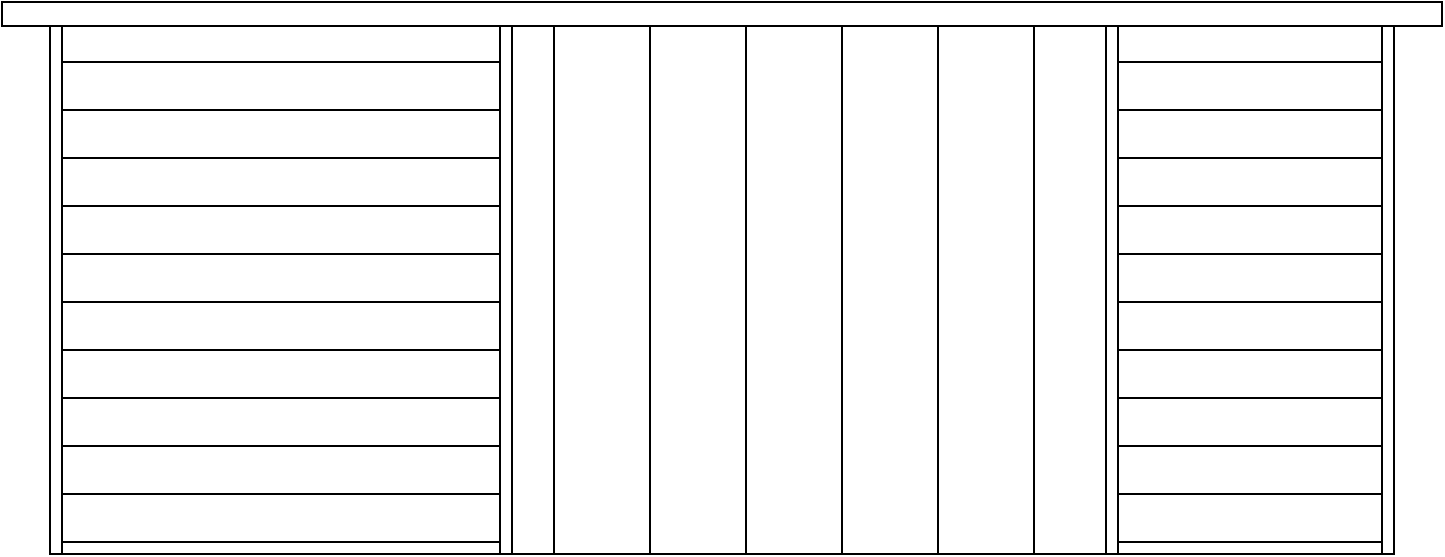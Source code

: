 <mxfile version="10.6.9" type="github"><diagram id="NxlQ8bqLyU6EwYpoMopH" name="Page-1"><mxGraphModel dx="754" dy="465" grid="1" gridSize="6" guides="1" tooltips="1" connect="1" arrows="1" fold="1" page="1" pageScale="1" pageWidth="1100" pageHeight="850" math="0" shadow="0"><root><mxCell id="0"/><mxCell id="1" parent="0"/><mxCell id="kO-maVPEDU3jo5znh7mr-1" value="" style="rounded=0;whiteSpace=wrap;html=1;" vertex="1" parent="1"><mxGeometry x="264" y="72" width="672" height="264" as="geometry"/></mxCell><mxCell id="kO-maVPEDU3jo5znh7mr-9" value="" style="rounded=0;whiteSpace=wrap;html=1;" vertex="1" parent="1"><mxGeometry x="270" y="282" width="660" height="24" as="geometry"/></mxCell><mxCell id="kO-maVPEDU3jo5znh7mr-2" value="" style="rounded=0;whiteSpace=wrap;html=1;" vertex="1" parent="1"><mxGeometry x="240" y="60" width="720" height="12" as="geometry"/></mxCell><mxCell id="kO-maVPEDU3jo5znh7mr-3" value="" style="rounded=0;whiteSpace=wrap;html=1;" vertex="1" parent="1"><mxGeometry x="264" y="72" width="6" height="264" as="geometry"/></mxCell><mxCell id="kO-maVPEDU3jo5znh7mr-4" value="" style="rounded=0;whiteSpace=wrap;html=1;" vertex="1" parent="1"><mxGeometry x="930" y="72" width="6" height="264" as="geometry"/></mxCell><mxCell id="kO-maVPEDU3jo5znh7mr-5" value="" style="rounded=0;whiteSpace=wrap;html=1;" vertex="1" parent="1"><mxGeometry x="270" y="330" width="660" height="6" as="geometry"/></mxCell><mxCell id="kO-maVPEDU3jo5znh7mr-8" value="" style="rounded=0;whiteSpace=wrap;html=1;" vertex="1" parent="1"><mxGeometry x="270" y="306" width="660" height="24" as="geometry"/></mxCell><mxCell id="kO-maVPEDU3jo5znh7mr-10" value="" style="rounded=0;whiteSpace=wrap;html=1;" vertex="1" parent="1"><mxGeometry x="270" y="258" width="660" height="24" as="geometry"/></mxCell><mxCell id="kO-maVPEDU3jo5znh7mr-11" value="" style="rounded=0;whiteSpace=wrap;html=1;" vertex="1" parent="1"><mxGeometry x="270" y="234" width="660" height="24" as="geometry"/></mxCell><mxCell id="kO-maVPEDU3jo5znh7mr-12" value="" style="rounded=0;whiteSpace=wrap;html=1;" vertex="1" parent="1"><mxGeometry x="270" y="210" width="660" height="24" as="geometry"/></mxCell><mxCell id="kO-maVPEDU3jo5znh7mr-13" value="" style="rounded=0;whiteSpace=wrap;html=1;" vertex="1" parent="1"><mxGeometry x="270" y="186" width="660" height="24" as="geometry"/></mxCell><mxCell id="kO-maVPEDU3jo5znh7mr-14" value="" style="rounded=0;whiteSpace=wrap;html=1;" vertex="1" parent="1"><mxGeometry x="270" y="162" width="660" height="24" as="geometry"/></mxCell><mxCell id="kO-maVPEDU3jo5znh7mr-15" value="" style="rounded=0;whiteSpace=wrap;html=1;" vertex="1" parent="1"><mxGeometry x="270" y="138" width="660" height="24" as="geometry"/></mxCell><mxCell id="kO-maVPEDU3jo5znh7mr-16" value="" style="rounded=0;whiteSpace=wrap;html=1;" vertex="1" parent="1"><mxGeometry x="270" y="114" width="660" height="24" as="geometry"/></mxCell><mxCell id="kO-maVPEDU3jo5znh7mr-17" value="" style="rounded=0;whiteSpace=wrap;html=1;" vertex="1" parent="1"><mxGeometry x="270" y="90" width="660" height="24" as="geometry"/></mxCell><mxCell id="kO-maVPEDU3jo5znh7mr-6" value="" style="rounded=0;whiteSpace=wrap;html=1;" vertex="1" parent="1"><mxGeometry x="489" y="72" width="6" height="264" as="geometry"/></mxCell><mxCell id="kO-maVPEDU3jo5znh7mr-7" value="" style="rounded=0;whiteSpace=wrap;html=1;" vertex="1" parent="1"><mxGeometry x="792" y="72" width="6" height="264" as="geometry"/></mxCell><mxCell id="kO-maVPEDU3jo5znh7mr-18" value="" style="rounded=0;whiteSpace=wrap;html=1;" vertex="1" parent="1"><mxGeometry x="516" y="72" width="48" height="264" as="geometry"/></mxCell><mxCell id="kO-maVPEDU3jo5znh7mr-19" value="" style="rounded=0;whiteSpace=wrap;html=1;" vertex="1" parent="1"><mxGeometry x="564" y="72" width="48" height="264" as="geometry"/></mxCell><mxCell id="kO-maVPEDU3jo5znh7mr-20" value="" style="rounded=0;whiteSpace=wrap;html=1;" vertex="1" parent="1"><mxGeometry x="612" y="72" width="48" height="264" as="geometry"/></mxCell><mxCell id="kO-maVPEDU3jo5znh7mr-21" value="" style="rounded=0;whiteSpace=wrap;html=1;" vertex="1" parent="1"><mxGeometry x="660" y="72" width="48" height="264" as="geometry"/></mxCell><mxCell id="kO-maVPEDU3jo5znh7mr-22" value="" style="rounded=0;whiteSpace=wrap;html=1;" vertex="1" parent="1"><mxGeometry x="708" y="72" width="48" height="264" as="geometry"/></mxCell><mxCell id="kO-maVPEDU3jo5znh7mr-23" value="" style="rounded=0;whiteSpace=wrap;html=1;" vertex="1" parent="1"><mxGeometry x="756" y="72" width="36" height="264" as="geometry"/></mxCell><mxCell id="kO-maVPEDU3jo5znh7mr-24" value="" style="rounded=0;whiteSpace=wrap;html=1;" vertex="1" parent="1"><mxGeometry x="495" y="72" width="21" height="264" as="geometry"/></mxCell></root></mxGraphModel></diagram></mxfile>